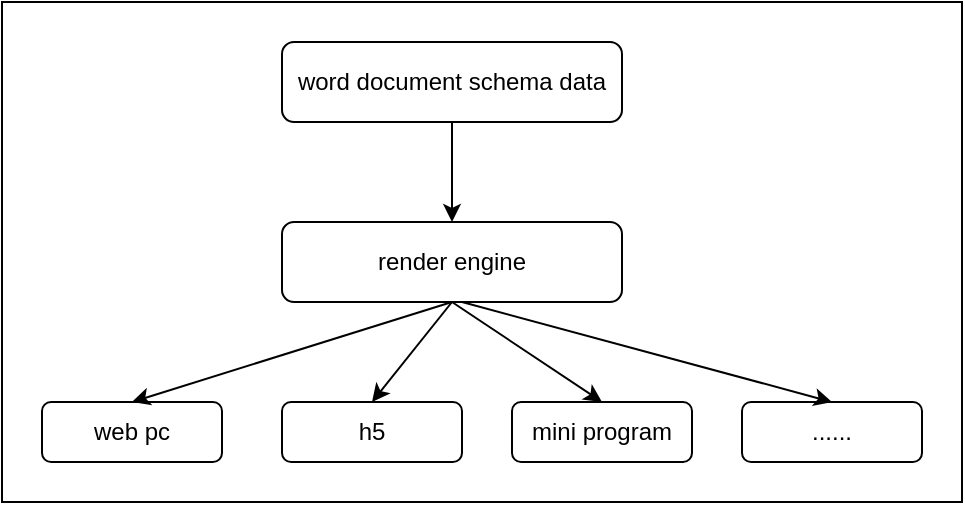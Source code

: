 <mxfile version="20.3.0" type="github">
  <diagram id="7Uek06DIox_xFk53itXs" name="第 1 页">
    <mxGraphModel dx="946" dy="614" grid="1" gridSize="10" guides="1" tooltips="1" connect="1" arrows="1" fold="1" page="1" pageScale="1" pageWidth="850" pageHeight="1100" math="0" shadow="0">
      <root>
        <mxCell id="0" />
        <mxCell id="1" parent="0" />
        <mxCell id="r9V39w_v0_8B1iMPTabU-22" value="" style="rounded=0;whiteSpace=wrap;html=1;" vertex="1" parent="1">
          <mxGeometry x="80" y="70" width="480" height="250" as="geometry" />
        </mxCell>
        <mxCell id="r9V39w_v0_8B1iMPTabU-12" style="edgeStyle=orthogonalEdgeStyle;rounded=0;orthogonalLoop=1;jettySize=auto;html=1;exitX=0.5;exitY=1;exitDx=0;exitDy=0;" edge="1" parent="1" source="r9V39w_v0_8B1iMPTabU-1" target="r9V39w_v0_8B1iMPTabU-3">
          <mxGeometry relative="1" as="geometry" />
        </mxCell>
        <mxCell id="r9V39w_v0_8B1iMPTabU-1" value="word document schema data" style="rounded=1;whiteSpace=wrap;html=1;" vertex="1" parent="1">
          <mxGeometry x="220" y="90" width="170" height="40" as="geometry" />
        </mxCell>
        <mxCell id="r9V39w_v0_8B1iMPTabU-3" value="render engine" style="rounded=1;whiteSpace=wrap;html=1;" vertex="1" parent="1">
          <mxGeometry x="220" y="180" width="170" height="40" as="geometry" />
        </mxCell>
        <mxCell id="r9V39w_v0_8B1iMPTabU-7" value="web pc" style="rounded=1;whiteSpace=wrap;html=1;" vertex="1" parent="1">
          <mxGeometry x="100" y="270" width="90" height="30" as="geometry" />
        </mxCell>
        <mxCell id="r9V39w_v0_8B1iMPTabU-8" value="h5" style="rounded=1;whiteSpace=wrap;html=1;" vertex="1" parent="1">
          <mxGeometry x="220" y="270" width="90" height="30" as="geometry" />
        </mxCell>
        <mxCell id="r9V39w_v0_8B1iMPTabU-9" value="mini program" style="rounded=1;whiteSpace=wrap;html=1;" vertex="1" parent="1">
          <mxGeometry x="335" y="270" width="90" height="30" as="geometry" />
        </mxCell>
        <mxCell id="r9V39w_v0_8B1iMPTabU-11" value="......" style="rounded=1;whiteSpace=wrap;html=1;" vertex="1" parent="1">
          <mxGeometry x="450" y="270" width="90" height="30" as="geometry" />
        </mxCell>
        <mxCell id="r9V39w_v0_8B1iMPTabU-17" value="" style="endArrow=classic;html=1;rounded=0;exitX=0.5;exitY=1;exitDx=0;exitDy=0;entryX=0.5;entryY=0;entryDx=0;entryDy=0;" edge="1" parent="1" source="r9V39w_v0_8B1iMPTabU-3" target="r9V39w_v0_8B1iMPTabU-7">
          <mxGeometry width="50" height="50" relative="1" as="geometry">
            <mxPoint x="400" y="330" as="sourcePoint" />
            <mxPoint x="450" y="280" as="targetPoint" />
          </mxGeometry>
        </mxCell>
        <mxCell id="r9V39w_v0_8B1iMPTabU-18" value="" style="endArrow=classic;html=1;rounded=0;exitX=0.5;exitY=1;exitDx=0;exitDy=0;entryX=0.5;entryY=0;entryDx=0;entryDy=0;" edge="1" parent="1" source="r9V39w_v0_8B1iMPTabU-3" target="r9V39w_v0_8B1iMPTabU-8">
          <mxGeometry width="50" height="50" relative="1" as="geometry">
            <mxPoint x="315" y="230" as="sourcePoint" />
            <mxPoint x="155" y="280" as="targetPoint" />
          </mxGeometry>
        </mxCell>
        <mxCell id="r9V39w_v0_8B1iMPTabU-19" value="" style="endArrow=classic;html=1;rounded=0;exitX=0.5;exitY=1;exitDx=0;exitDy=0;entryX=0.5;entryY=0;entryDx=0;entryDy=0;" edge="1" parent="1" source="r9V39w_v0_8B1iMPTabU-3" target="r9V39w_v0_8B1iMPTabU-9">
          <mxGeometry width="50" height="50" relative="1" as="geometry">
            <mxPoint x="315" y="230" as="sourcePoint" />
            <mxPoint x="275" y="280" as="targetPoint" />
          </mxGeometry>
        </mxCell>
        <mxCell id="r9V39w_v0_8B1iMPTabU-21" value="" style="endArrow=classic;html=1;rounded=0;entryX=0.5;entryY=0;entryDx=0;entryDy=0;" edge="1" parent="1" target="r9V39w_v0_8B1iMPTabU-11">
          <mxGeometry width="50" height="50" relative="1" as="geometry">
            <mxPoint x="310" y="220" as="sourcePoint" />
            <mxPoint x="390" y="280" as="targetPoint" />
          </mxGeometry>
        </mxCell>
      </root>
    </mxGraphModel>
  </diagram>
</mxfile>
